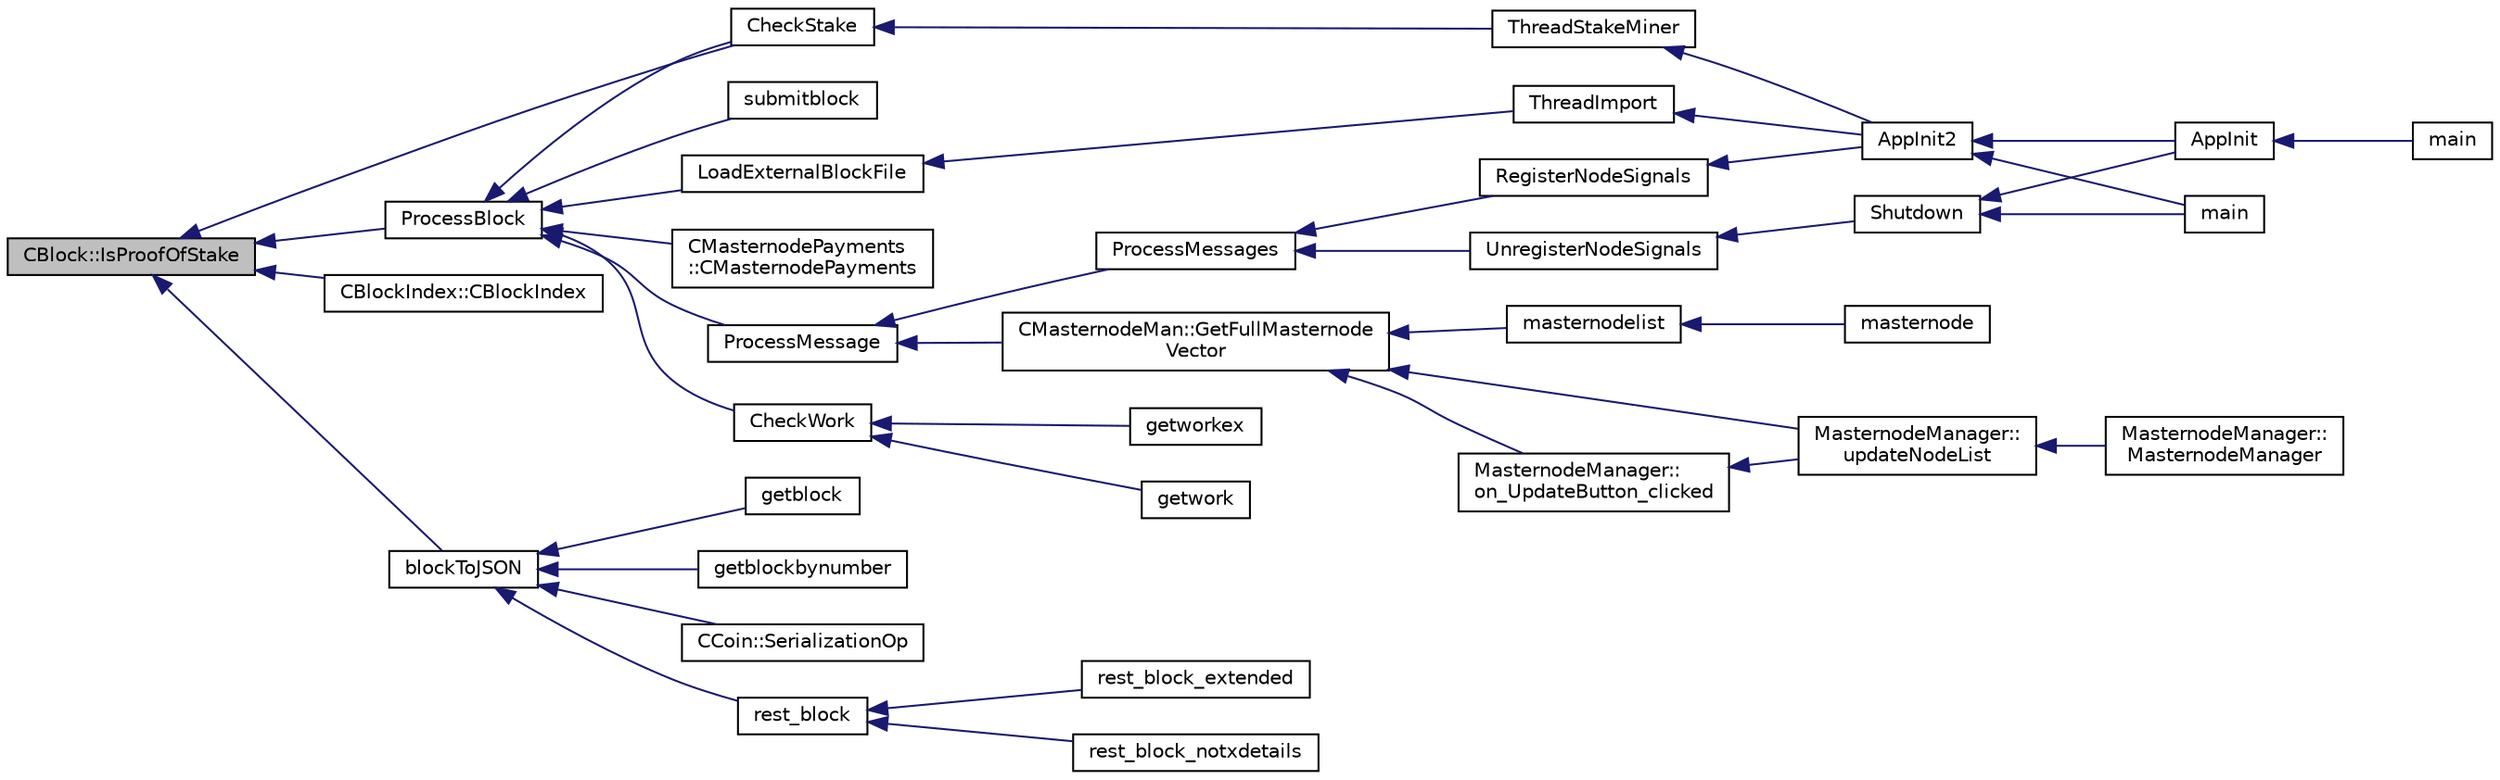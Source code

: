 digraph "CBlock::IsProofOfStake"
{
  edge [fontname="Helvetica",fontsize="10",labelfontname="Helvetica",labelfontsize="10"];
  node [fontname="Helvetica",fontsize="10",shape=record];
  rankdir="LR";
  Node1184 [label="CBlock::IsProofOfStake",height=0.2,width=0.4,color="black", fillcolor="grey75", style="filled", fontcolor="black"];
  Node1184 -> Node1185 [dir="back",color="midnightblue",fontsize="10",style="solid",fontname="Helvetica"];
  Node1185 [label="ProcessBlock",height=0.2,width=0.4,color="black", fillcolor="white", style="filled",URL="$d4/dbf/main_8h.html#a7c8a7be3439bb5e1e40548a332a3cf29"];
  Node1185 -> Node1186 [dir="back",color="midnightblue",fontsize="10",style="solid",fontname="Helvetica"];
  Node1186 [label="LoadExternalBlockFile",height=0.2,width=0.4,color="black", fillcolor="white", style="filled",URL="$df/d0a/main_8cpp.html#afbdbbb5a1b376748e5460cbcf644a9af"];
  Node1186 -> Node1187 [dir="back",color="midnightblue",fontsize="10",style="solid",fontname="Helvetica"];
  Node1187 [label="ThreadImport",height=0.2,width=0.4,color="black", fillcolor="white", style="filled",URL="$d4/dbf/main_8h.html#a0189c34248cd89bbbe20d4d6045bd7c9"];
  Node1187 -> Node1188 [dir="back",color="midnightblue",fontsize="10",style="solid",fontname="Helvetica"];
  Node1188 [label="AppInit2",height=0.2,width=0.4,color="black", fillcolor="white", style="filled",URL="$d8/dc0/init_8h.html#a1a4c1bfbf6ba1db77e988b89b9cadfd3",tooltip="Initialize ion. "];
  Node1188 -> Node1189 [dir="back",color="midnightblue",fontsize="10",style="solid",fontname="Helvetica"];
  Node1189 [label="AppInit",height=0.2,width=0.4,color="black", fillcolor="white", style="filled",URL="$d4/d35/iond_8cpp.html#ac59316b767e6984e1285f0531275286b"];
  Node1189 -> Node1190 [dir="back",color="midnightblue",fontsize="10",style="solid",fontname="Helvetica"];
  Node1190 [label="main",height=0.2,width=0.4,color="black", fillcolor="white", style="filled",URL="$d4/d35/iond_8cpp.html#a0ddf1224851353fc92bfbff6f499fa97"];
  Node1188 -> Node1191 [dir="back",color="midnightblue",fontsize="10",style="solid",fontname="Helvetica"];
  Node1191 [label="main",height=0.2,width=0.4,color="black", fillcolor="white", style="filled",URL="$d5/d2d/ion_8cpp.html#a0ddf1224851353fc92bfbff6f499fa97"];
  Node1185 -> Node1192 [dir="back",color="midnightblue",fontsize="10",style="solid",fontname="Helvetica"];
  Node1192 [label="ProcessMessage",height=0.2,width=0.4,color="black", fillcolor="white", style="filled",URL="$df/d0a/main_8cpp.html#a8ba92b1a4bce3c835e887a9073d17d8e"];
  Node1192 -> Node1193 [dir="back",color="midnightblue",fontsize="10",style="solid",fontname="Helvetica"];
  Node1193 [label="ProcessMessages",height=0.2,width=0.4,color="black", fillcolor="white", style="filled",URL="$d4/dbf/main_8h.html#a196f9318f02448b85b28d612698934fd"];
  Node1193 -> Node1194 [dir="back",color="midnightblue",fontsize="10",style="solid",fontname="Helvetica"];
  Node1194 [label="RegisterNodeSignals",height=0.2,width=0.4,color="black", fillcolor="white", style="filled",URL="$d4/dbf/main_8h.html#ab02615ff65f91d69f8d786ec900baa8a",tooltip="Register with a network node to receive its signals. "];
  Node1194 -> Node1188 [dir="back",color="midnightblue",fontsize="10",style="solid",fontname="Helvetica"];
  Node1193 -> Node1195 [dir="back",color="midnightblue",fontsize="10",style="solid",fontname="Helvetica"];
  Node1195 [label="UnregisterNodeSignals",height=0.2,width=0.4,color="black", fillcolor="white", style="filled",URL="$d4/dbf/main_8h.html#a3ef0cc6e9d9d6435ee2a5569244d6ebd",tooltip="Unregister a network node. "];
  Node1195 -> Node1196 [dir="back",color="midnightblue",fontsize="10",style="solid",fontname="Helvetica"];
  Node1196 [label="Shutdown",height=0.2,width=0.4,color="black", fillcolor="white", style="filled",URL="$d8/dc0/init_8h.html#ac5f038c2b480cf9ef5e19e3eba8dbaf9"];
  Node1196 -> Node1189 [dir="back",color="midnightblue",fontsize="10",style="solid",fontname="Helvetica"];
  Node1196 -> Node1191 [dir="back",color="midnightblue",fontsize="10",style="solid",fontname="Helvetica"];
  Node1192 -> Node1197 [dir="back",color="midnightblue",fontsize="10",style="solid",fontname="Helvetica"];
  Node1197 [label="CMasternodeMan::GetFullMasternode\lVector",height=0.2,width=0.4,color="black", fillcolor="white", style="filled",URL="$dc/d6b/class_c_masternode_man.html#ab39e213a7601e1bef2eba1d5d63206f5"];
  Node1197 -> Node1198 [dir="back",color="midnightblue",fontsize="10",style="solid",fontname="Helvetica"];
  Node1198 [label="MasternodeManager::\lupdateNodeList",height=0.2,width=0.4,color="black", fillcolor="white", style="filled",URL="$d9/d70/class_masternode_manager.html#a5485a8bd6ccf673027165cc1207dfae9"];
  Node1198 -> Node1199 [dir="back",color="midnightblue",fontsize="10",style="solid",fontname="Helvetica"];
  Node1199 [label="MasternodeManager::\lMasternodeManager",height=0.2,width=0.4,color="black", fillcolor="white", style="filled",URL="$d9/d70/class_masternode_manager.html#ad18cb99065e056e6b791e2356de826bf"];
  Node1197 -> Node1200 [dir="back",color="midnightblue",fontsize="10",style="solid",fontname="Helvetica"];
  Node1200 [label="MasternodeManager::\lon_UpdateButton_clicked",height=0.2,width=0.4,color="black", fillcolor="white", style="filled",URL="$d9/d70/class_masternode_manager.html#ae8d07b4d869e3eb09fe1be445eff0430"];
  Node1200 -> Node1198 [dir="back",color="midnightblue",fontsize="10",style="solid",fontname="Helvetica"];
  Node1197 -> Node1201 [dir="back",color="midnightblue",fontsize="10",style="solid",fontname="Helvetica"];
  Node1201 [label="masternodelist",height=0.2,width=0.4,color="black", fillcolor="white", style="filled",URL="$d5/d6b/rpcstashedsend_8cpp.html#a3a7ed7e37f21eb2912afc6e776f7236c"];
  Node1201 -> Node1202 [dir="back",color="midnightblue",fontsize="10",style="solid",fontname="Helvetica"];
  Node1202 [label="masternode",height=0.2,width=0.4,color="black", fillcolor="white", style="filled",URL="$d5/d6b/rpcstashedsend_8cpp.html#a30609e443aeb47c29ed0878d16b1b5e1"];
  Node1185 -> Node1203 [dir="back",color="midnightblue",fontsize="10",style="solid",fontname="Helvetica"];
  Node1203 [label="CMasternodePayments\l::CMasternodePayments",height=0.2,width=0.4,color="black", fillcolor="white", style="filled",URL="$dc/d9a/class_c_masternode_payments.html#a4b9454f265a927528c881716e7649973"];
  Node1185 -> Node1204 [dir="back",color="midnightblue",fontsize="10",style="solid",fontname="Helvetica"];
  Node1204 [label="CheckWork",height=0.2,width=0.4,color="black", fillcolor="white", style="filled",URL="$de/d13/miner_8h.html#aadd8a05aa6d8fae1c0f4daa5e971a12a",tooltip="Check mined proof-of-work block. "];
  Node1204 -> Node1205 [dir="back",color="midnightblue",fontsize="10",style="solid",fontname="Helvetica"];
  Node1205 [label="getworkex",height=0.2,width=0.4,color="black", fillcolor="white", style="filled",URL="$d4/ddd/rpcmining_8cpp.html#aa40f86dc468a3f2ef4a3bba99e20a069"];
  Node1204 -> Node1206 [dir="back",color="midnightblue",fontsize="10",style="solid",fontname="Helvetica"];
  Node1206 [label="getwork",height=0.2,width=0.4,color="black", fillcolor="white", style="filled",URL="$d4/ddd/rpcmining_8cpp.html#a356be62c93d38267a7da9e1cb644d547"];
  Node1185 -> Node1207 [dir="back",color="midnightblue",fontsize="10",style="solid",fontname="Helvetica"];
  Node1207 [label="CheckStake",height=0.2,width=0.4,color="black", fillcolor="white", style="filled",URL="$de/d13/miner_8h.html#a68be4bcfa03b86095641eac5ca996fed",tooltip="Check mined proof-of-stake block. "];
  Node1207 -> Node1208 [dir="back",color="midnightblue",fontsize="10",style="solid",fontname="Helvetica"];
  Node1208 [label="ThreadStakeMiner",height=0.2,width=0.4,color="black", fillcolor="white", style="filled",URL="$d6/de3/miner_8cpp.html#a31faece5ef0e403969b3d3debd79b352"];
  Node1208 -> Node1188 [dir="back",color="midnightblue",fontsize="10",style="solid",fontname="Helvetica"];
  Node1185 -> Node1209 [dir="back",color="midnightblue",fontsize="10",style="solid",fontname="Helvetica"];
  Node1209 [label="submitblock",height=0.2,width=0.4,color="black", fillcolor="white", style="filled",URL="$d4/ddd/rpcmining_8cpp.html#a6fc1aa077add8cb1c74207056616134d"];
  Node1184 -> Node1210 [dir="back",color="midnightblue",fontsize="10",style="solid",fontname="Helvetica"];
  Node1210 [label="CBlockIndex::CBlockIndex",height=0.2,width=0.4,color="black", fillcolor="white", style="filled",URL="$d3/dbd/class_c_block_index.html#a59e8716601432cd20856d45bc2f10633"];
  Node1184 -> Node1207 [dir="back",color="midnightblue",fontsize="10",style="solid",fontname="Helvetica"];
  Node1184 -> Node1211 [dir="back",color="midnightblue",fontsize="10",style="solid",fontname="Helvetica"];
  Node1211 [label="blockToJSON",height=0.2,width=0.4,color="black", fillcolor="white", style="filled",URL="$d0/d47/rpcblockchain_8cpp.html#a414df5de934bac4418f19c9293f63dad"];
  Node1211 -> Node1212 [dir="back",color="midnightblue",fontsize="10",style="solid",fontname="Helvetica"];
  Node1212 [label="CCoin::SerializationOp",height=0.2,width=0.4,color="black", fillcolor="white", style="filled",URL="$d6/d99/struct_c_coin.html#a2a0a2532bdacb03b087b3b0a400830ec"];
  Node1211 -> Node1213 [dir="back",color="midnightblue",fontsize="10",style="solid",fontname="Helvetica"];
  Node1213 [label="rest_block",height=0.2,width=0.4,color="black", fillcolor="white", style="filled",URL="$d8/d04/rest_8cpp.html#a99e4aae76e1b90f996cf7c24b5281464"];
  Node1213 -> Node1214 [dir="back",color="midnightblue",fontsize="10",style="solid",fontname="Helvetica"];
  Node1214 [label="rest_block_extended",height=0.2,width=0.4,color="black", fillcolor="white", style="filled",URL="$d8/d04/rest_8cpp.html#af08858ee3c5d6236db44a62c423e0c0e"];
  Node1213 -> Node1215 [dir="back",color="midnightblue",fontsize="10",style="solid",fontname="Helvetica"];
  Node1215 [label="rest_block_notxdetails",height=0.2,width=0.4,color="black", fillcolor="white", style="filled",URL="$d8/d04/rest_8cpp.html#acf422a3f71f1fd9963d6c65517bbb654"];
  Node1211 -> Node1216 [dir="back",color="midnightblue",fontsize="10",style="solid",fontname="Helvetica"];
  Node1216 [label="getblock",height=0.2,width=0.4,color="black", fillcolor="white", style="filled",URL="$d0/d47/rpcblockchain_8cpp.html#a63608cf1bb275120194c3b4e070af3d7"];
  Node1211 -> Node1217 [dir="back",color="midnightblue",fontsize="10",style="solid",fontname="Helvetica"];
  Node1217 [label="getblockbynumber",height=0.2,width=0.4,color="black", fillcolor="white", style="filled",URL="$d0/d47/rpcblockchain_8cpp.html#a4039f7b3e313c63b81c98e3fc479a117"];
}
